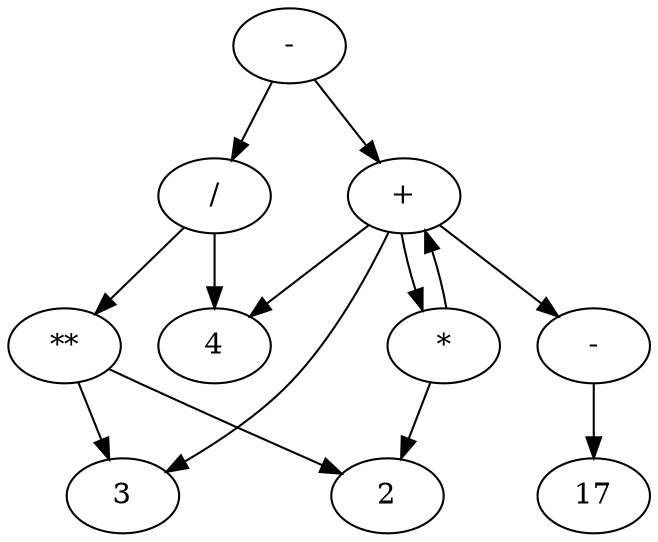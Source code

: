 digraph G {
   sym_minus [label=" - "]  
   sym_minus->sym_plus
   sym_plus  [label=" + "]  
   sym_plus->sym_uminus
   sym_uminus[label=" - "] 
   sym_uminus->17
      sym_plus->sym_mult
   sym_mult  [label=" * "]  
   sym_mult->2
      sym_mult->sym_plus
   sym_plus  [label=" + "]  
   sym_plus->3
      sym_plus->4
      sym_minus->sym_div
   sym_div   [label=" / "]  
   sym_div->sym_exp
   sym_exp   [label=" ** "] 
   sym_exp->2
      sym_exp->3
      sym_div->4
}
